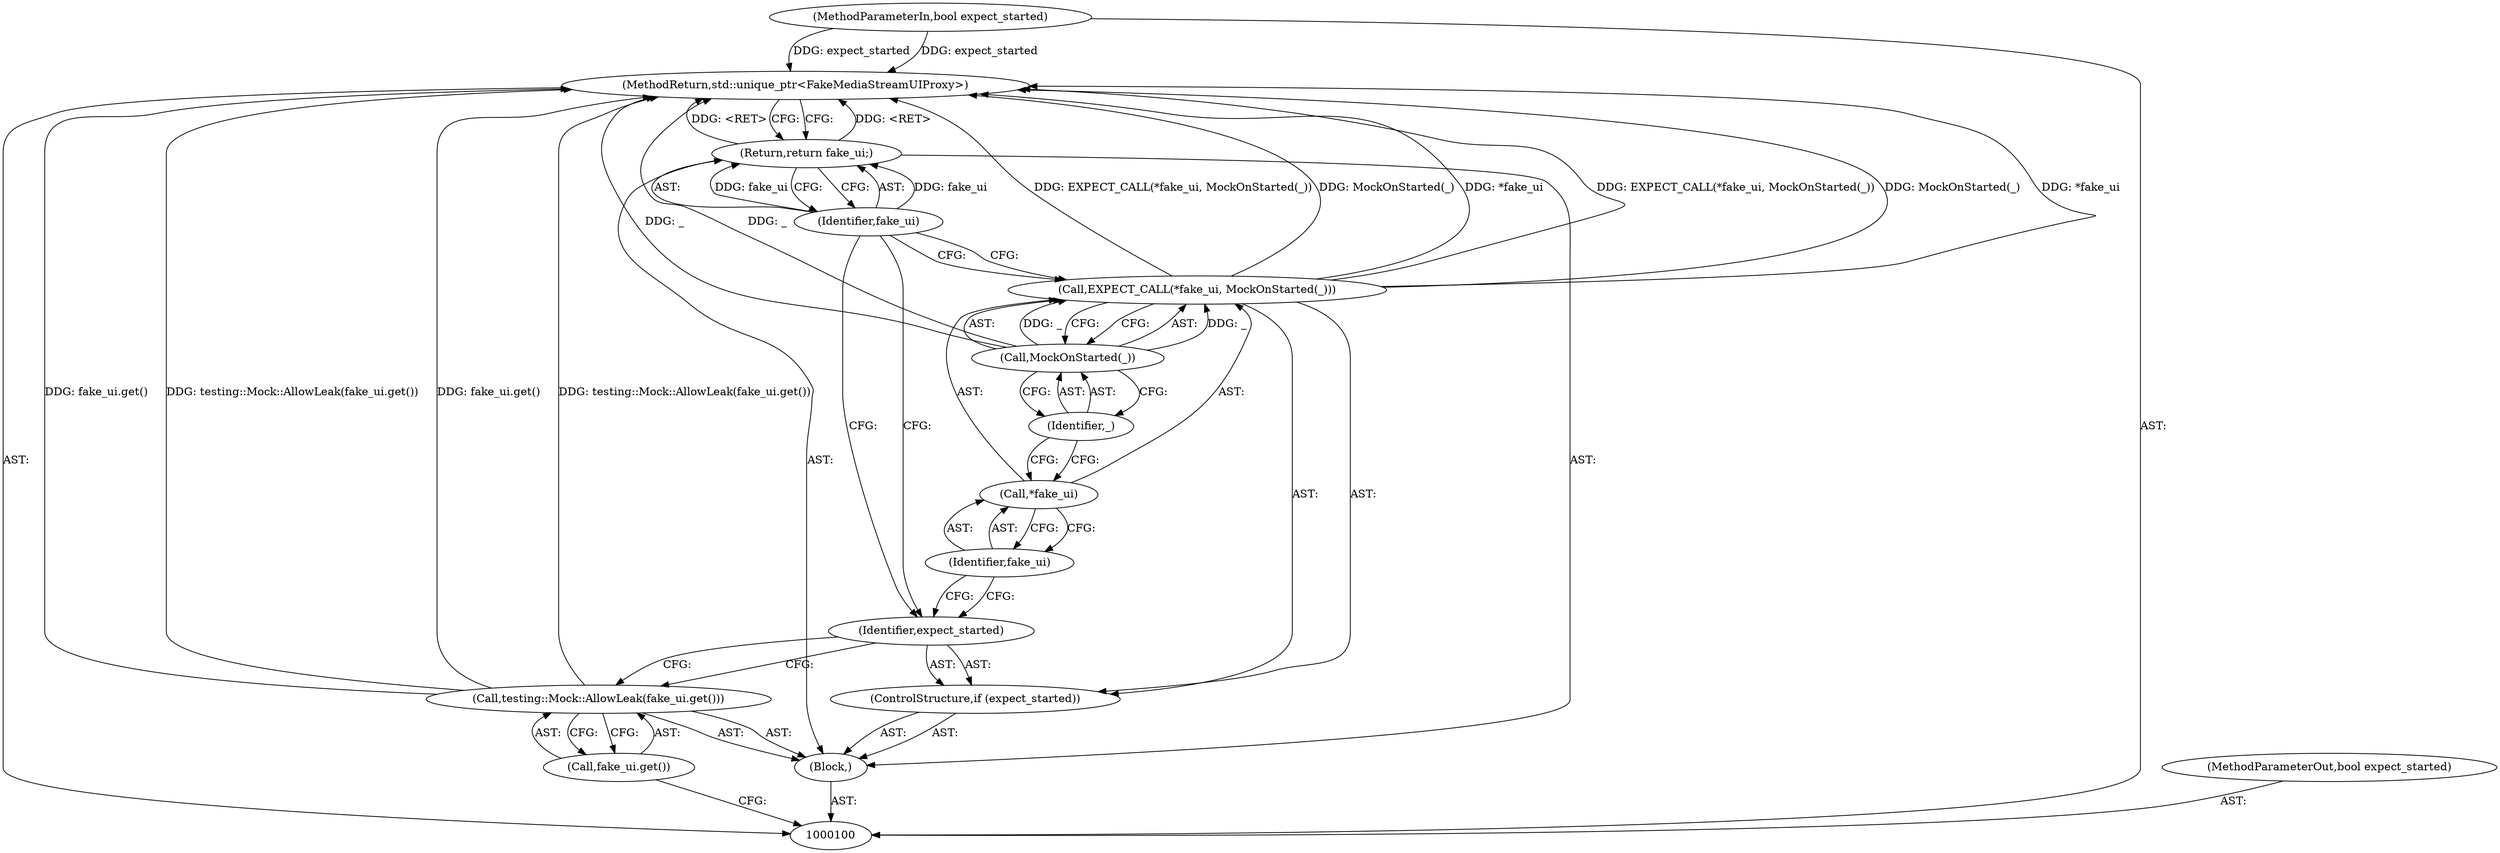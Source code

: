 digraph "0_Chrome_971548cdca2d4c0a6fedd3db0c94372c2a27eac3_9" {
"1000114" [label="(MethodReturn,std::unique_ptr<FakeMediaStreamUIProxy>)"];
"1000101" [label="(MethodParameterIn,bool expect_started)"];
"1000140" [label="(MethodParameterOut,bool expect_started)"];
"1000102" [label="(Block,)"];
"1000104" [label="(Call,fake_ui.get())"];
"1000103" [label="(Call,testing::Mock::AllowLeak(fake_ui.get()))"];
"1000105" [label="(ControlStructure,if (expect_started))"];
"1000106" [label="(Identifier,expect_started)"];
"1000108" [label="(Call,*fake_ui)"];
"1000109" [label="(Identifier,fake_ui)"];
"1000110" [label="(Call,MockOnStarted(_))"];
"1000111" [label="(Identifier,_)"];
"1000107" [label="(Call,EXPECT_CALL(*fake_ui, MockOnStarted(_)))"];
"1000113" [label="(Identifier,fake_ui)"];
"1000112" [label="(Return,return fake_ui;)"];
"1000114" -> "1000100"  [label="AST: "];
"1000114" -> "1000112"  [label="CFG: "];
"1000112" -> "1000114"  [label="DDG: <RET>"];
"1000107" -> "1000114"  [label="DDG: *fake_ui"];
"1000107" -> "1000114"  [label="DDG: EXPECT_CALL(*fake_ui, MockOnStarted(_))"];
"1000107" -> "1000114"  [label="DDG: MockOnStarted(_)"];
"1000103" -> "1000114"  [label="DDG: fake_ui.get()"];
"1000103" -> "1000114"  [label="DDG: testing::Mock::AllowLeak(fake_ui.get())"];
"1000110" -> "1000114"  [label="DDG: _"];
"1000101" -> "1000114"  [label="DDG: expect_started"];
"1000101" -> "1000100"  [label="AST: "];
"1000101" -> "1000114"  [label="DDG: expect_started"];
"1000140" -> "1000100"  [label="AST: "];
"1000102" -> "1000100"  [label="AST: "];
"1000103" -> "1000102"  [label="AST: "];
"1000105" -> "1000102"  [label="AST: "];
"1000112" -> "1000102"  [label="AST: "];
"1000104" -> "1000103"  [label="AST: "];
"1000104" -> "1000100"  [label="CFG: "];
"1000103" -> "1000104"  [label="CFG: "];
"1000103" -> "1000102"  [label="AST: "];
"1000103" -> "1000104"  [label="CFG: "];
"1000104" -> "1000103"  [label="AST: "];
"1000106" -> "1000103"  [label="CFG: "];
"1000103" -> "1000114"  [label="DDG: fake_ui.get()"];
"1000103" -> "1000114"  [label="DDG: testing::Mock::AllowLeak(fake_ui.get())"];
"1000105" -> "1000102"  [label="AST: "];
"1000106" -> "1000105"  [label="AST: "];
"1000107" -> "1000105"  [label="AST: "];
"1000106" -> "1000105"  [label="AST: "];
"1000106" -> "1000103"  [label="CFG: "];
"1000109" -> "1000106"  [label="CFG: "];
"1000113" -> "1000106"  [label="CFG: "];
"1000108" -> "1000107"  [label="AST: "];
"1000108" -> "1000109"  [label="CFG: "];
"1000109" -> "1000108"  [label="AST: "];
"1000111" -> "1000108"  [label="CFG: "];
"1000109" -> "1000108"  [label="AST: "];
"1000109" -> "1000106"  [label="CFG: "];
"1000108" -> "1000109"  [label="CFG: "];
"1000110" -> "1000107"  [label="AST: "];
"1000110" -> "1000111"  [label="CFG: "];
"1000111" -> "1000110"  [label="AST: "];
"1000107" -> "1000110"  [label="CFG: "];
"1000110" -> "1000114"  [label="DDG: _"];
"1000110" -> "1000107"  [label="DDG: _"];
"1000111" -> "1000110"  [label="AST: "];
"1000111" -> "1000108"  [label="CFG: "];
"1000110" -> "1000111"  [label="CFG: "];
"1000107" -> "1000105"  [label="AST: "];
"1000107" -> "1000110"  [label="CFG: "];
"1000108" -> "1000107"  [label="AST: "];
"1000110" -> "1000107"  [label="AST: "];
"1000113" -> "1000107"  [label="CFG: "];
"1000107" -> "1000114"  [label="DDG: *fake_ui"];
"1000107" -> "1000114"  [label="DDG: EXPECT_CALL(*fake_ui, MockOnStarted(_))"];
"1000107" -> "1000114"  [label="DDG: MockOnStarted(_)"];
"1000110" -> "1000107"  [label="DDG: _"];
"1000113" -> "1000112"  [label="AST: "];
"1000113" -> "1000107"  [label="CFG: "];
"1000113" -> "1000106"  [label="CFG: "];
"1000112" -> "1000113"  [label="CFG: "];
"1000113" -> "1000112"  [label="DDG: fake_ui"];
"1000112" -> "1000102"  [label="AST: "];
"1000112" -> "1000113"  [label="CFG: "];
"1000113" -> "1000112"  [label="AST: "];
"1000114" -> "1000112"  [label="CFG: "];
"1000112" -> "1000114"  [label="DDG: <RET>"];
"1000113" -> "1000112"  [label="DDG: fake_ui"];
}
